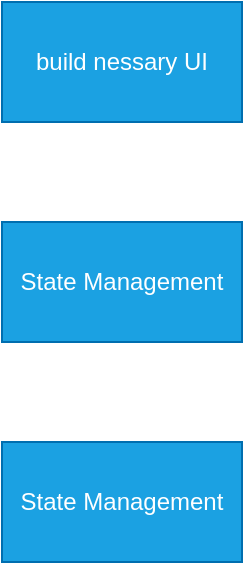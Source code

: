 <mxfile>
    <diagram id="PawSzubpIKfNYM-GyDsH" name="Page-1">
        <mxGraphModel dx="561" dy="1647" grid="1" gridSize="10" guides="1" tooltips="1" connect="1" arrows="1" fold="1" page="1" pageScale="1" pageWidth="850" pageHeight="1100" math="0" shadow="0">
            <root>
                <mxCell id="0"/>
                <mxCell id="1" parent="0"/>
                <mxCell id="2" value="build nessary UI" style="rounded=0;whiteSpace=wrap;html=1;fillColor=#1ba1e2;fontColor=#ffffff;strokeColor=#006EAF;" vertex="1" parent="1">
                    <mxGeometry x="40" y="-520" width="120" height="60" as="geometry"/>
                </mxCell>
                <mxCell id="3" value="State Management" style="rounded=0;whiteSpace=wrap;html=1;fillColor=#1ba1e2;fontColor=#ffffff;strokeColor=#006EAF;" vertex="1" parent="1">
                    <mxGeometry x="40" y="-410" width="120" height="60" as="geometry"/>
                </mxCell>
                <mxCell id="4" value="State Management" style="rounded=0;whiteSpace=wrap;html=1;fillColor=#1ba1e2;fontColor=#ffffff;strokeColor=#006EAF;" vertex="1" parent="1">
                    <mxGeometry x="40" y="-300" width="120" height="60" as="geometry"/>
                </mxCell>
            </root>
        </mxGraphModel>
    </diagram>
</mxfile>